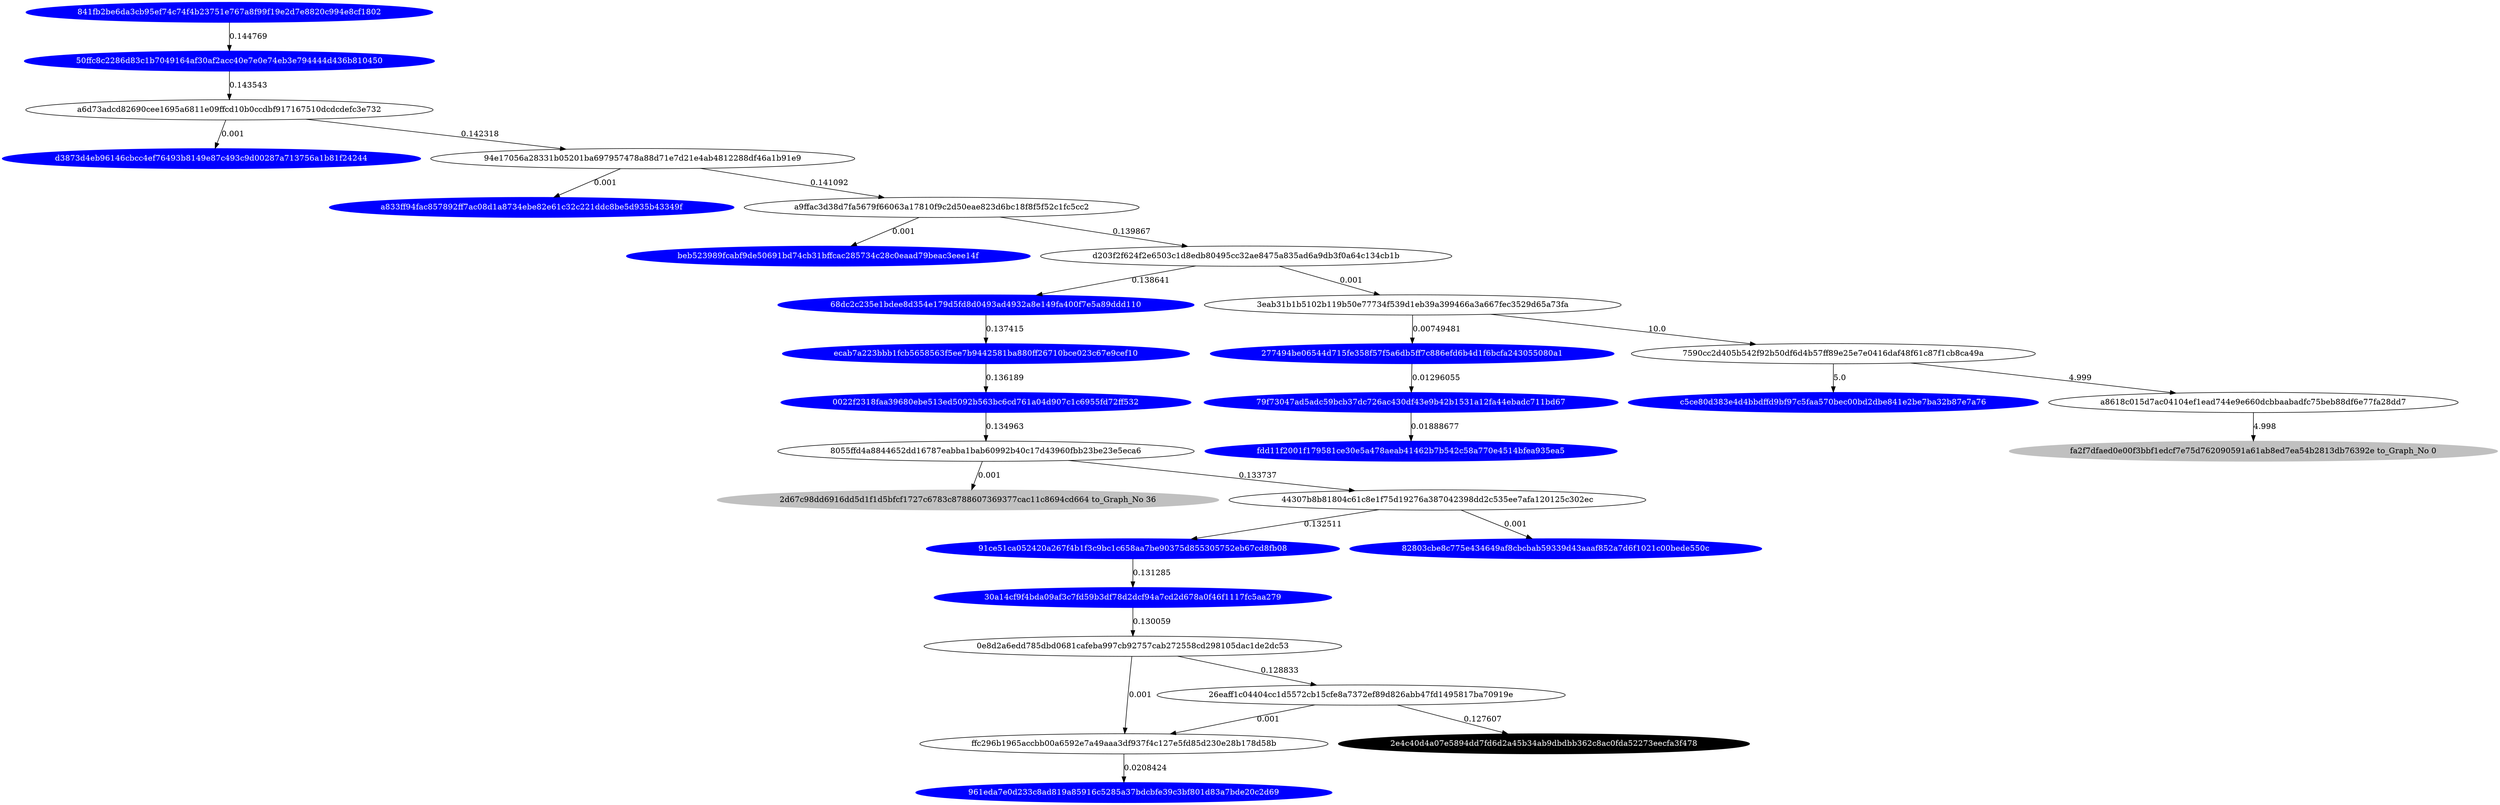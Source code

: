 digraph G{rankdir=TB;layout=dot;
"841fb2be6da3cb95ef74c74f4b23751e767a8f99f19e2d7e8820c994e8cf1802" [style="solid,filled",color=blue,fontcolor=white];
"91ce51ca052420a267f4b1f3c9bc1c658aa7be90375d855305752eb67cd8fb08" [style="solid,filled",color=blue,fontcolor=white];
"277494be06544d715fe358f57f5a6db5ff7c886efd6b4d1f6bcfa243055080a1" [style="solid,filled",color=blue,fontcolor=white];
"d3873d4eb96146cbcc4ef76493b8149e87c493c9d00287a713756a1b81f24244" [style="solid,filled",color=blue,fontcolor=white];
"0022f2318faa39680ebe513ed5092b563bc6cd761a04d907c1c6955fd72ff532" [style="solid,filled",color=blue,fontcolor=white];
"fdd11f2001f179581ce30e5a478aeab41462b7b542c58a770e4514bfea935ea5" [style="solid,filled",color=blue,fontcolor=white];
"30a14cf9f4bda09af3c7fd59b3df78d2dcf94a7cd2d678a0f46f1117fc5aa279" [style="solid,filled",color=blue,fontcolor=white];
"fa2f7dfaed0e00f3bbf1edcf7e75d762090591a61ab8ed7ea54b2813db76392e" [style="solid,filled",color=gray,fontcolor=black,label= "fa2f7dfaed0e00f3bbf1edcf7e75d762090591a61ab8ed7ea54b2813db76392e to_Graph_No 0"];
"ecab7a223bbb1fcb5658563f5ee7b9442581ba880ff26710bce023c67e9cef10" [style="solid,filled",color=blue,fontcolor=white];
"82803cbe8c775e434649af8cbcbab59339d43aaaf852a7d6f1021c00bede550c" [style="solid,filled",color=blue,fontcolor=white];
"a833ff94fac857892ff7ac08d1a8734ebe82e61c32c221ddc8be5d935b43349f" [style="solid,filled",color=blue,fontcolor=white];
"50ffc8c2286d83c1b7049164af30af2acc40e7e0e74eb3e794444d436b810450" [style="solid,filled",color=blue,fontcolor=white];
"961eda7e0d233c8ad819a85916c5285a37bdcbfe39c3bf801d83a7bde20c2d69" [style="solid,filled",color=blue,fontcolor=white];
"beb523989fcabf9de50691bd74cb31bffcac285734c28c0eaad79beac3eee14f" [style="solid,filled",color=blue,fontcolor=white];
"c5ce80d383e4d4bbdffd9bf97c5faa570bec00bd2dbe841e2be7ba32b87e7a76" [style="solid,filled",color=blue,fontcolor=white];
"79f73047ad5adc59bcb37dc726ac430df43e9b42b1531a12fa44ebadc711bd67" [style="solid,filled",color=blue,fontcolor=white];
"2e4c40d4a07e5894dd7fd6d2a45b34ab9dbdbb362c8ac0fda52273eecfa3f478" [style="solid,filled",color=black,fontcolor=white];
"68dc2c235e1bdee8d354e179d5fd8d0493ad4932a8e149fa400f7e5a89ddd110" [style="solid,filled",color=blue,fontcolor=white];
"2d67c98dd6916dd5d1f1d5bfcf1727c6783c8788607369377cac11c8694cd664" [style="solid,filled",color=gray,fontcolor=black,label= "2d67c98dd6916dd5d1f1d5bfcf1727c6783c8788607369377cac11c8694cd664 to_Graph_No 36"];
"ffc296b1965accbb00a6592e7a49aaa3df937f4c127e5fd85d230e28b178d58b" -> "961eda7e0d233c8ad819a85916c5285a37bdcbfe39c3bf801d83a7bde20c2d69" [label=0.0208424];
"8055ffd4a8844652dd16787eabba1bab60992b40c17d43960fbb23be23e5eca6" -> "44307b8b81804c61c8e1f75d19276a387042398dd2c535ee7afa120125c302ec" [label=0.133737];
"a6d73adcd82690cee1695a6811e09ffcd10b0ccdbf917167510dcdcdefc3e732" -> "94e17056a28331b05201ba697957478a88d71e7d21e4ab4812288df46a1b91e9" [label=0.142318];
"3eab31b1b5102b119b50e77734f539d1eb39a399466a3a667fec3529d65a73fa" -> "7590cc2d405b542f92b50df6d4b57ff89e25e7e0416daf48f61c87f1cb8ca49a" [label=10.0];
"a9ffac3d38d7fa5679f66063a17810f9c2d50eae823d6bc18f8f5f52c1fc5cc2" -> "d203f2f624f2e6503c1d8edb80495cc32ae8475a835ad6a9db3f0a64c134cb1b" [label=0.139867];
"30a14cf9f4bda09af3c7fd59b3df78d2dcf94a7cd2d678a0f46f1117fc5aa279" -> "0e8d2a6edd785dbd0681cafeba997cb92757cab272558cd298105dac1de2dc53" [label=0.130059];
"26eaff1c04404cc1d5572cb15cfe8a7372ef89d826abb47fd1495817ba70919e" -> "2e4c40d4a07e5894dd7fd6d2a45b34ab9dbdbb362c8ac0fda52273eecfa3f478" [label=0.127607];
"a6d73adcd82690cee1695a6811e09ffcd10b0ccdbf917167510dcdcdefc3e732" -> "d3873d4eb96146cbcc4ef76493b8149e87c493c9d00287a713756a1b81f24244" [label=0.001];
"277494be06544d715fe358f57f5a6db5ff7c886efd6b4d1f6bcfa243055080a1" -> "79f73047ad5adc59bcb37dc726ac430df43e9b42b1531a12fa44ebadc711bd67" [label=0.01296055];
"7590cc2d405b542f92b50df6d4b57ff89e25e7e0416daf48f61c87f1cb8ca49a" -> "c5ce80d383e4d4bbdffd9bf97c5faa570bec00bd2dbe841e2be7ba32b87e7a76" [label=5.0];
"ecab7a223bbb1fcb5658563f5ee7b9442581ba880ff26710bce023c67e9cef10" -> "0022f2318faa39680ebe513ed5092b563bc6cd761a04d907c1c6955fd72ff532" [label=0.136189];
"0022f2318faa39680ebe513ed5092b563bc6cd761a04d907c1c6955fd72ff532" -> "8055ffd4a8844652dd16787eabba1bab60992b40c17d43960fbb23be23e5eca6" [label=0.134963];
"91ce51ca052420a267f4b1f3c9bc1c658aa7be90375d855305752eb67cd8fb08" -> "30a14cf9f4bda09af3c7fd59b3df78d2dcf94a7cd2d678a0f46f1117fc5aa279" [label=0.131285];
"a8618c015d7ac04104ef1ead744e9e660dcbbaabadfc75beb88df6e77fa28dd7" -> "fa2f7dfaed0e00f3bbf1edcf7e75d762090591a61ab8ed7ea54b2813db76392e" [label=4.998];
"68dc2c235e1bdee8d354e179d5fd8d0493ad4932a8e149fa400f7e5a89ddd110" -> "ecab7a223bbb1fcb5658563f5ee7b9442581ba880ff26710bce023c67e9cef10" [label=0.137415];
"44307b8b81804c61c8e1f75d19276a387042398dd2c535ee7afa120125c302ec" -> "82803cbe8c775e434649af8cbcbab59339d43aaaf852a7d6f1021c00bede550c" [label=0.001];
"d203f2f624f2e6503c1d8edb80495cc32ae8475a835ad6a9db3f0a64c134cb1b" -> "3eab31b1b5102b119b50e77734f539d1eb39a399466a3a667fec3529d65a73fa" [label=0.001];
"94e17056a28331b05201ba697957478a88d71e7d21e4ab4812288df46a1b91e9" -> "a9ffac3d38d7fa5679f66063a17810f9c2d50eae823d6bc18f8f5f52c1fc5cc2" [label=0.141092];
"a9ffac3d38d7fa5679f66063a17810f9c2d50eae823d6bc18f8f5f52c1fc5cc2" -> "beb523989fcabf9de50691bd74cb31bffcac285734c28c0eaad79beac3eee14f" [label=0.001];
"79f73047ad5adc59bcb37dc726ac430df43e9b42b1531a12fa44ebadc711bd67" -> "fdd11f2001f179581ce30e5a478aeab41462b7b542c58a770e4514bfea935ea5" [label=0.01888677];
"8055ffd4a8844652dd16787eabba1bab60992b40c17d43960fbb23be23e5eca6" -> "2d67c98dd6916dd5d1f1d5bfcf1727c6783c8788607369377cac11c8694cd664" [label=0.001];
"3eab31b1b5102b119b50e77734f539d1eb39a399466a3a667fec3529d65a73fa" -> "277494be06544d715fe358f57f5a6db5ff7c886efd6b4d1f6bcfa243055080a1" [label=0.00749481];
"94e17056a28331b05201ba697957478a88d71e7d21e4ab4812288df46a1b91e9" -> "a833ff94fac857892ff7ac08d1a8734ebe82e61c32c221ddc8be5d935b43349f" [label=0.001];
"d203f2f624f2e6503c1d8edb80495cc32ae8475a835ad6a9db3f0a64c134cb1b" -> "68dc2c235e1bdee8d354e179d5fd8d0493ad4932a8e149fa400f7e5a89ddd110" [label=0.138641];
"7590cc2d405b542f92b50df6d4b57ff89e25e7e0416daf48f61c87f1cb8ca49a" -> "a8618c015d7ac04104ef1ead744e9e660dcbbaabadfc75beb88df6e77fa28dd7" [label=4.999];
"0e8d2a6edd785dbd0681cafeba997cb92757cab272558cd298105dac1de2dc53" -> "ffc296b1965accbb00a6592e7a49aaa3df937f4c127e5fd85d230e28b178d58b" [label=0.001];
"26eaff1c04404cc1d5572cb15cfe8a7372ef89d826abb47fd1495817ba70919e" -> "ffc296b1965accbb00a6592e7a49aaa3df937f4c127e5fd85d230e28b178d58b" [label=0.001];
"50ffc8c2286d83c1b7049164af30af2acc40e7e0e74eb3e794444d436b810450" -> "a6d73adcd82690cee1695a6811e09ffcd10b0ccdbf917167510dcdcdefc3e732" [label=0.143543];
"44307b8b81804c61c8e1f75d19276a387042398dd2c535ee7afa120125c302ec" -> "91ce51ca052420a267f4b1f3c9bc1c658aa7be90375d855305752eb67cd8fb08" [label=0.132511];
"841fb2be6da3cb95ef74c74f4b23751e767a8f99f19e2d7e8820c994e8cf1802" -> "50ffc8c2286d83c1b7049164af30af2acc40e7e0e74eb3e794444d436b810450" [label=0.144769];
"0e8d2a6edd785dbd0681cafeba997cb92757cab272558cd298105dac1de2dc53" -> "26eaff1c04404cc1d5572cb15cfe8a7372ef89d826abb47fd1495817ba70919e" [label=0.128833];
}